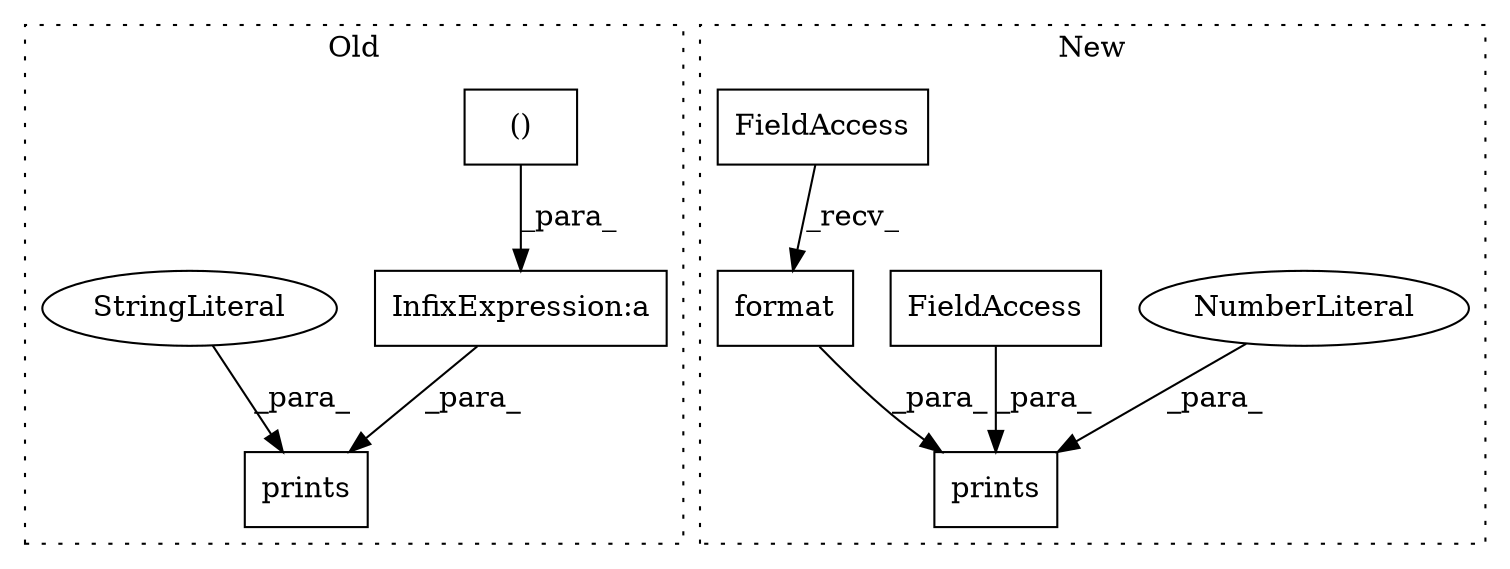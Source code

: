 digraph G {
subgraph cluster0 {
1 [label="()" a="106" s="1917" l="52" shape="box"];
3 [label="prints" a="32" s="1637,2019" l="7,1" shape="box"];
4 [label="InfixExpression:a" a="27" s="1907" l="10" shape="box"];
9 [label="StringLiteral" a="45" s="1644" l="251" shape="ellipse"];
label = "Old";
style="dotted";
}
subgraph cluster1 {
2 [label="prints" a="32" s="1201,1265" l="7,1" shape="box"];
5 [label="NumberLiteral" a="34" s="1264" l="1" shape="ellipse"];
6 [label="FieldAccess" a="22" s="1208" l="13" shape="box"];
7 [label="format" a="32" s="1246,1262" l="7,1" shape="box"];
8 [label="FieldAccess" a="22" s="1232" l="13" shape="box"];
label = "New";
style="dotted";
}
1 -> 4 [label="_para_"];
4 -> 3 [label="_para_"];
5 -> 2 [label="_para_"];
6 -> 2 [label="_para_"];
7 -> 2 [label="_para_"];
8 -> 7 [label="_recv_"];
9 -> 3 [label="_para_"];
}